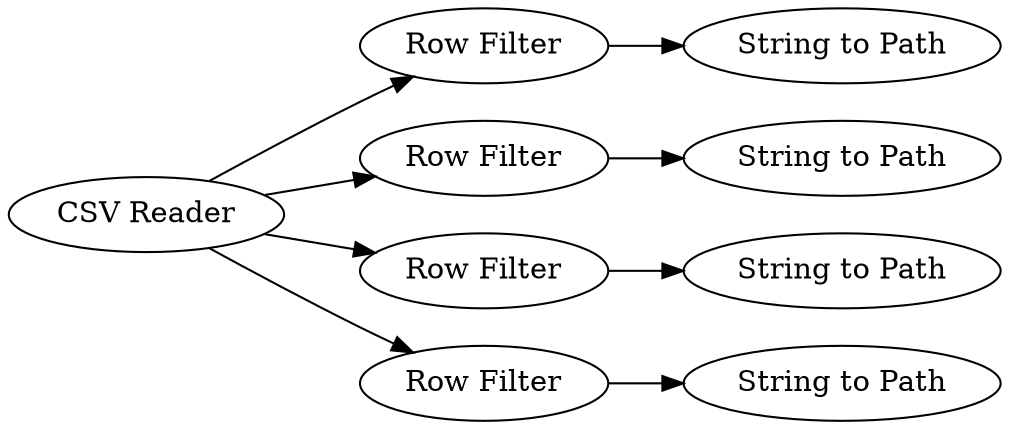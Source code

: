 digraph {
	35 -> 40
	34 -> 2
	34 -> 37
	34 -> 36
	2 -> 41
	34 -> 35
	36 -> 39
	37 -> 42
	35 [label="Row Filter"]
	42 [label="String to Path"]
	34 [label="CSV Reader"]
	41 [label="String to Path"]
	36 [label="Row Filter"]
	40 [label="String to Path"]
	39 [label="String to Path"]
	2 [label="Row Filter"]
	37 [label="Row Filter"]
	rankdir=LR
}
